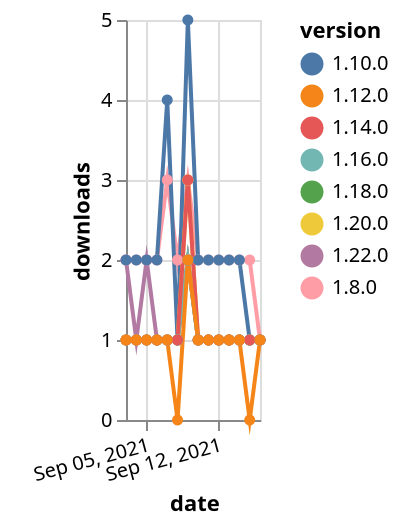 {"$schema": "https://vega.github.io/schema/vega-lite/v5.json", "description": "A simple bar chart with embedded data.", "data": {"values": [{"date": "2021-09-03", "total": 154, "delta": 1, "version": "1.18.0"}, {"date": "2021-09-04", "total": 155, "delta": 1, "version": "1.18.0"}, {"date": "2021-09-05", "total": 156, "delta": 1, "version": "1.18.0"}, {"date": "2021-09-06", "total": 157, "delta": 1, "version": "1.18.0"}, {"date": "2021-09-07", "total": 158, "delta": 1, "version": "1.18.0"}, {"date": "2021-09-08", "total": 159, "delta": 1, "version": "1.18.0"}, {"date": "2021-09-09", "total": 161, "delta": 2, "version": "1.18.0"}, {"date": "2021-09-10", "total": 162, "delta": 1, "version": "1.18.0"}, {"date": "2021-09-11", "total": 163, "delta": 1, "version": "1.18.0"}, {"date": "2021-09-12", "total": 164, "delta": 1, "version": "1.18.0"}, {"date": "2021-09-13", "total": 165, "delta": 1, "version": "1.18.0"}, {"date": "2021-09-14", "total": 166, "delta": 1, "version": "1.18.0"}, {"date": "2021-09-15", "total": 167, "delta": 1, "version": "1.18.0"}, {"date": "2021-09-16", "total": 168, "delta": 1, "version": "1.18.0"}, {"date": "2021-09-03", "total": 119, "delta": 2, "version": "1.22.0"}, {"date": "2021-09-04", "total": 120, "delta": 1, "version": "1.22.0"}, {"date": "2021-09-05", "total": 122, "delta": 2, "version": "1.22.0"}, {"date": "2021-09-06", "total": 123, "delta": 1, "version": "1.22.0"}, {"date": "2021-09-07", "total": 124, "delta": 1, "version": "1.22.0"}, {"date": "2021-09-08", "total": 125, "delta": 1, "version": "1.22.0"}, {"date": "2021-09-09", "total": 127, "delta": 2, "version": "1.22.0"}, {"date": "2021-09-10", "total": 128, "delta": 1, "version": "1.22.0"}, {"date": "2021-09-11", "total": 129, "delta": 1, "version": "1.22.0"}, {"date": "2021-09-12", "total": 130, "delta": 1, "version": "1.22.0"}, {"date": "2021-09-13", "total": 131, "delta": 1, "version": "1.22.0"}, {"date": "2021-09-14", "total": 132, "delta": 1, "version": "1.22.0"}, {"date": "2021-09-15", "total": 133, "delta": 1, "version": "1.22.0"}, {"date": "2021-09-16", "total": 134, "delta": 1, "version": "1.22.0"}, {"date": "2021-09-03", "total": 2333, "delta": 2, "version": "1.8.0"}, {"date": "2021-09-04", "total": 2335, "delta": 2, "version": "1.8.0"}, {"date": "2021-09-05", "total": 2337, "delta": 2, "version": "1.8.0"}, {"date": "2021-09-06", "total": 2339, "delta": 2, "version": "1.8.0"}, {"date": "2021-09-07", "total": 2342, "delta": 3, "version": "1.8.0"}, {"date": "2021-09-08", "total": 2344, "delta": 2, "version": "1.8.0"}, {"date": "2021-09-09", "total": 2347, "delta": 3, "version": "1.8.0"}, {"date": "2021-09-10", "total": 2349, "delta": 2, "version": "1.8.0"}, {"date": "2021-09-11", "total": 2351, "delta": 2, "version": "1.8.0"}, {"date": "2021-09-12", "total": 2353, "delta": 2, "version": "1.8.0"}, {"date": "2021-09-13", "total": 2355, "delta": 2, "version": "1.8.0"}, {"date": "2021-09-14", "total": 2357, "delta": 2, "version": "1.8.0"}, {"date": "2021-09-15", "total": 2359, "delta": 2, "version": "1.8.0"}, {"date": "2021-09-16", "total": 2360, "delta": 1, "version": "1.8.0"}, {"date": "2021-09-03", "total": 2456, "delta": 2, "version": "1.10.0"}, {"date": "2021-09-04", "total": 2458, "delta": 2, "version": "1.10.0"}, {"date": "2021-09-05", "total": 2460, "delta": 2, "version": "1.10.0"}, {"date": "2021-09-06", "total": 2462, "delta": 2, "version": "1.10.0"}, {"date": "2021-09-07", "total": 2466, "delta": 4, "version": "1.10.0"}, {"date": "2021-09-08", "total": 2467, "delta": 1, "version": "1.10.0"}, {"date": "2021-09-09", "total": 2472, "delta": 5, "version": "1.10.0"}, {"date": "2021-09-10", "total": 2474, "delta": 2, "version": "1.10.0"}, {"date": "2021-09-11", "total": 2476, "delta": 2, "version": "1.10.0"}, {"date": "2021-09-12", "total": 2478, "delta": 2, "version": "1.10.0"}, {"date": "2021-09-13", "total": 2480, "delta": 2, "version": "1.10.0"}, {"date": "2021-09-14", "total": 2482, "delta": 2, "version": "1.10.0"}, {"date": "2021-09-15", "total": 2483, "delta": 1, "version": "1.10.0"}, {"date": "2021-09-16", "total": 2484, "delta": 1, "version": "1.10.0"}, {"date": "2021-09-03", "total": 173, "delta": 1, "version": "1.20.0"}, {"date": "2021-09-04", "total": 174, "delta": 1, "version": "1.20.0"}, {"date": "2021-09-05", "total": 175, "delta": 1, "version": "1.20.0"}, {"date": "2021-09-06", "total": 176, "delta": 1, "version": "1.20.0"}, {"date": "2021-09-07", "total": 177, "delta": 1, "version": "1.20.0"}, {"date": "2021-09-08", "total": 178, "delta": 1, "version": "1.20.0"}, {"date": "2021-09-09", "total": 181, "delta": 3, "version": "1.20.0"}, {"date": "2021-09-10", "total": 182, "delta": 1, "version": "1.20.0"}, {"date": "2021-09-11", "total": 183, "delta": 1, "version": "1.20.0"}, {"date": "2021-09-12", "total": 184, "delta": 1, "version": "1.20.0"}, {"date": "2021-09-13", "total": 185, "delta": 1, "version": "1.20.0"}, {"date": "2021-09-14", "total": 186, "delta": 1, "version": "1.20.0"}, {"date": "2021-09-15", "total": 187, "delta": 1, "version": "1.20.0"}, {"date": "2021-09-16", "total": 188, "delta": 1, "version": "1.20.0"}, {"date": "2021-09-03", "total": 176, "delta": 1, "version": "1.16.0"}, {"date": "2021-09-04", "total": 177, "delta": 1, "version": "1.16.0"}, {"date": "2021-09-05", "total": 178, "delta": 1, "version": "1.16.0"}, {"date": "2021-09-06", "total": 179, "delta": 1, "version": "1.16.0"}, {"date": "2021-09-07", "total": 180, "delta": 1, "version": "1.16.0"}, {"date": "2021-09-08", "total": 181, "delta": 1, "version": "1.16.0"}, {"date": "2021-09-09", "total": 183, "delta": 2, "version": "1.16.0"}, {"date": "2021-09-10", "total": 184, "delta": 1, "version": "1.16.0"}, {"date": "2021-09-11", "total": 185, "delta": 1, "version": "1.16.0"}, {"date": "2021-09-12", "total": 186, "delta": 1, "version": "1.16.0"}, {"date": "2021-09-13", "total": 187, "delta": 1, "version": "1.16.0"}, {"date": "2021-09-14", "total": 188, "delta": 1, "version": "1.16.0"}, {"date": "2021-09-15", "total": 189, "delta": 1, "version": "1.16.0"}, {"date": "2021-09-16", "total": 190, "delta": 1, "version": "1.16.0"}, {"date": "2021-09-03", "total": 308, "delta": 1, "version": "1.14.0"}, {"date": "2021-09-04", "total": 309, "delta": 1, "version": "1.14.0"}, {"date": "2021-09-05", "total": 310, "delta": 1, "version": "1.14.0"}, {"date": "2021-09-06", "total": 311, "delta": 1, "version": "1.14.0"}, {"date": "2021-09-07", "total": 312, "delta": 1, "version": "1.14.0"}, {"date": "2021-09-08", "total": 313, "delta": 1, "version": "1.14.0"}, {"date": "2021-09-09", "total": 316, "delta": 3, "version": "1.14.0"}, {"date": "2021-09-10", "total": 317, "delta": 1, "version": "1.14.0"}, {"date": "2021-09-11", "total": 318, "delta": 1, "version": "1.14.0"}, {"date": "2021-09-12", "total": 319, "delta": 1, "version": "1.14.0"}, {"date": "2021-09-13", "total": 320, "delta": 1, "version": "1.14.0"}, {"date": "2021-09-14", "total": 321, "delta": 1, "version": "1.14.0"}, {"date": "2021-09-15", "total": 322, "delta": 1, "version": "1.14.0"}, {"date": "2021-09-16", "total": 323, "delta": 1, "version": "1.14.0"}, {"date": "2021-09-03", "total": 229, "delta": 1, "version": "1.12.0"}, {"date": "2021-09-04", "total": 230, "delta": 1, "version": "1.12.0"}, {"date": "2021-09-05", "total": 231, "delta": 1, "version": "1.12.0"}, {"date": "2021-09-06", "total": 232, "delta": 1, "version": "1.12.0"}, {"date": "2021-09-07", "total": 233, "delta": 1, "version": "1.12.0"}, {"date": "2021-09-08", "total": 233, "delta": 0, "version": "1.12.0"}, {"date": "2021-09-09", "total": 235, "delta": 2, "version": "1.12.0"}, {"date": "2021-09-10", "total": 236, "delta": 1, "version": "1.12.0"}, {"date": "2021-09-11", "total": 237, "delta": 1, "version": "1.12.0"}, {"date": "2021-09-12", "total": 238, "delta": 1, "version": "1.12.0"}, {"date": "2021-09-13", "total": 239, "delta": 1, "version": "1.12.0"}, {"date": "2021-09-14", "total": 240, "delta": 1, "version": "1.12.0"}, {"date": "2021-09-15", "total": 240, "delta": 0, "version": "1.12.0"}, {"date": "2021-09-16", "total": 241, "delta": 1, "version": "1.12.0"}]}, "width": "container", "mark": {"type": "line", "point": {"filled": true}}, "encoding": {"x": {"field": "date", "type": "temporal", "timeUnit": "yearmonthdate", "title": "date", "axis": {"labelAngle": -15}}, "y": {"field": "delta", "type": "quantitative", "title": "downloads"}, "color": {"field": "version", "type": "nominal"}, "tooltip": {"field": "delta"}}}
